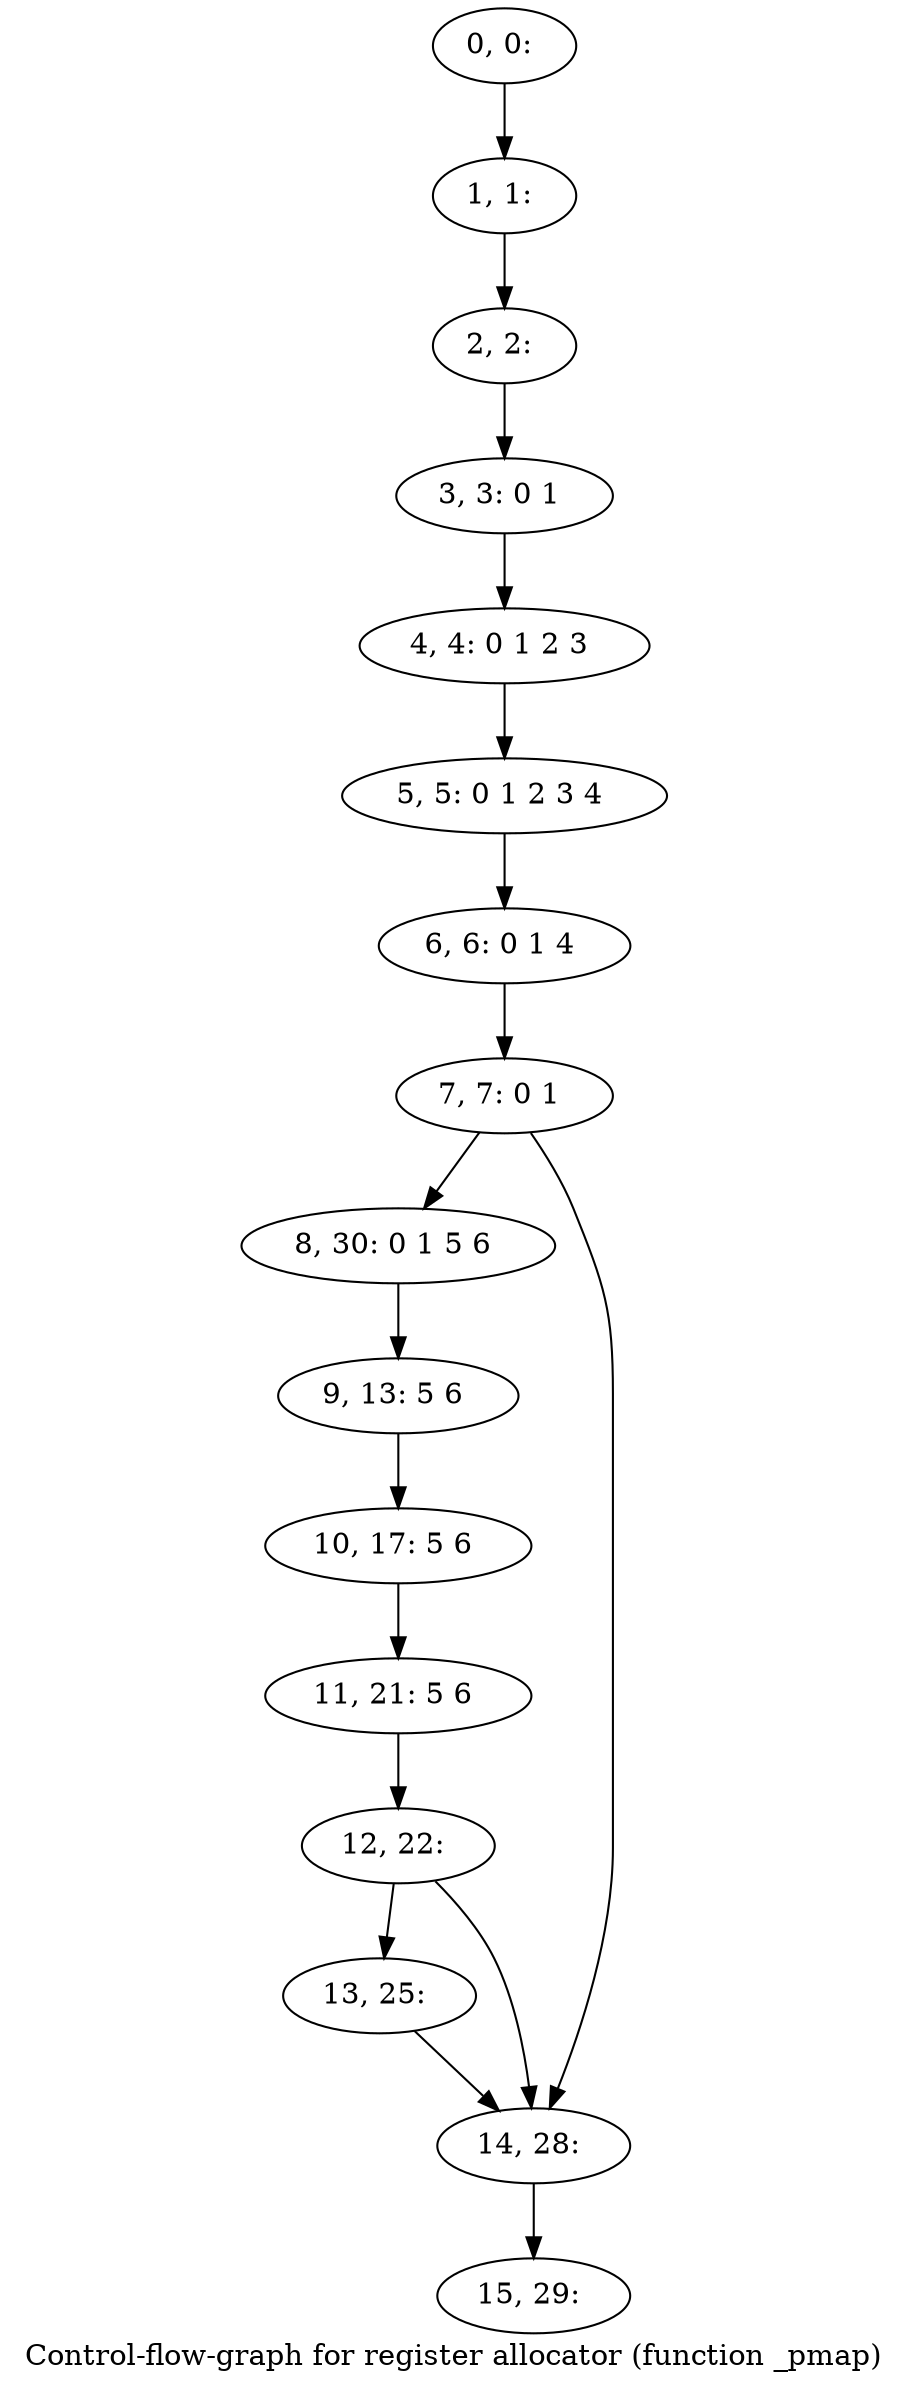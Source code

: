 digraph G {
graph [label="Control-flow-graph for register allocator (function _pmap)"]
0[label="0, 0: "];
1[label="1, 1: "];
2[label="2, 2: "];
3[label="3, 3: 0 1 "];
4[label="4, 4: 0 1 2 3 "];
5[label="5, 5: 0 1 2 3 4 "];
6[label="6, 6: 0 1 4 "];
7[label="7, 7: 0 1 "];
8[label="8, 30: 0 1 5 6 "];
9[label="9, 13: 5 6 "];
10[label="10, 17: 5 6 "];
11[label="11, 21: 5 6 "];
12[label="12, 22: "];
13[label="13, 25: "];
14[label="14, 28: "];
15[label="15, 29: "];
0->1 ;
1->2 ;
2->3 ;
3->4 ;
4->5 ;
5->6 ;
6->7 ;
7->8 ;
7->14 ;
8->9 ;
9->10 ;
10->11 ;
11->12 ;
12->13 ;
12->14 ;
13->14 ;
14->15 ;
}
